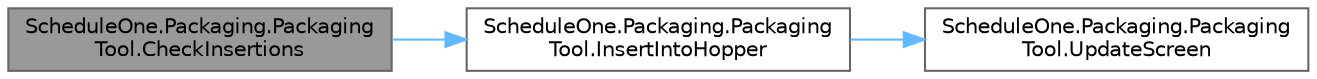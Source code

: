 digraph "ScheduleOne.Packaging.PackagingTool.CheckInsertions"
{
 // LATEX_PDF_SIZE
  bgcolor="transparent";
  edge [fontname=Helvetica,fontsize=10,labelfontname=Helvetica,labelfontsize=10];
  node [fontname=Helvetica,fontsize=10,shape=box,height=0.2,width=0.4];
  rankdir="LR";
  Node1 [id="Node000001",label="ScheduleOne.Packaging.Packaging\lTool.CheckInsertions",height=0.2,width=0.4,color="gray40", fillcolor="grey60", style="filled", fontcolor="black",tooltip=" "];
  Node1 -> Node2 [id="edge1_Node000001_Node000002",color="steelblue1",style="solid",tooltip=" "];
  Node2 [id="Node000002",label="ScheduleOne.Packaging.Packaging\lTool.InsertIntoHopper",height=0.2,width=0.4,color="grey40", fillcolor="white", style="filled",URL="$class_schedule_one_1_1_packaging_1_1_packaging_tool.html#a20c3a8b0a43836c90653765dd70d0e5f",tooltip=" "];
  Node2 -> Node3 [id="edge2_Node000002_Node000003",color="steelblue1",style="solid",tooltip=" "];
  Node3 [id="Node000003",label="ScheduleOne.Packaging.Packaging\lTool.UpdateScreen",height=0.2,width=0.4,color="grey40", fillcolor="white", style="filled",URL="$class_schedule_one_1_1_packaging_1_1_packaging_tool.html#af1e1bc0dfd4493463c930d7bd6df45e2",tooltip=" "];
}

